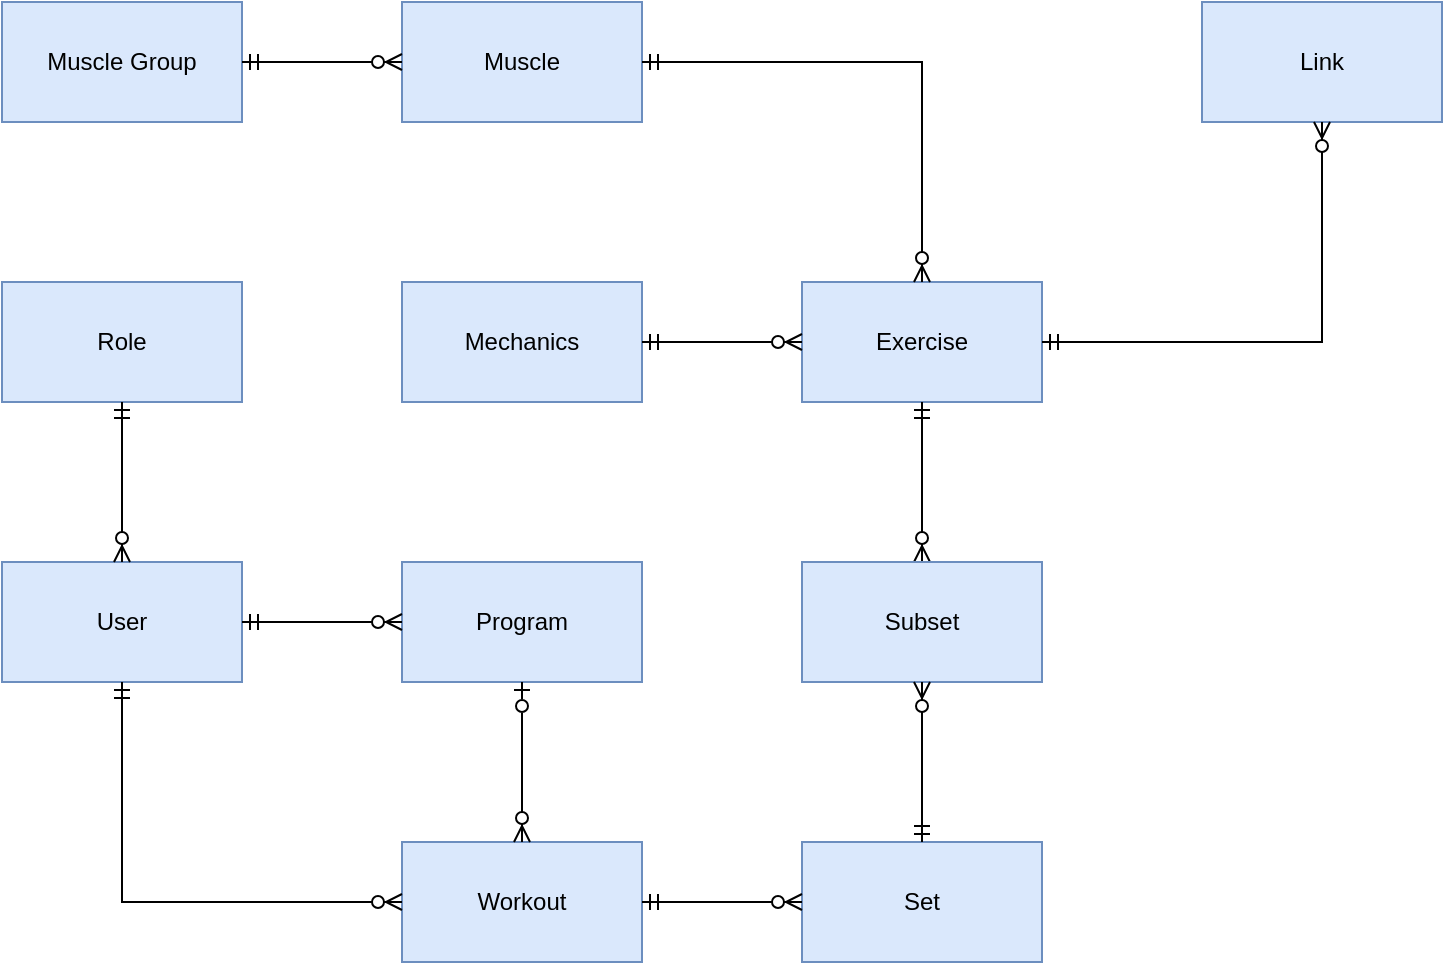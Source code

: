 <mxfile version="15.4.1" type="device"><diagram id="3n1ahzNX7EX7cFru7Kix" name="Page-1"><mxGraphModel dx="780" dy="1112" grid="1" gridSize="10" guides="1" tooltips="1" connect="1" arrows="1" fold="1" page="1" pageScale="1" pageWidth="827" pageHeight="1169" math="0" shadow="0"><root><mxCell id="0"/><mxCell id="1" parent="0"/><mxCell id="lnRB8bJls2bgLiGE1MR_-18" value="Muscle Group" style="rounded=0;whiteSpace=wrap;html=1;fillColor=#dae8fc;strokeColor=#6c8ebf;" parent="1" vertex="1"><mxGeometry x="20" y="20" width="120" height="60" as="geometry"/></mxCell><mxCell id="lnRB8bJls2bgLiGE1MR_-19" value="Muscle" style="rounded=0;whiteSpace=wrap;html=1;fillColor=#dae8fc;strokeColor=#6c8ebf;" parent="1" vertex="1"><mxGeometry x="220" y="20" width="120" height="60" as="geometry"/></mxCell><mxCell id="lnRB8bJls2bgLiGE1MR_-21" value="Mechanics" style="rounded=0;whiteSpace=wrap;html=1;fillColor=#dae8fc;strokeColor=#6c8ebf;" parent="1" vertex="1"><mxGeometry x="220" y="160" width="120" height="60" as="geometry"/></mxCell><mxCell id="lnRB8bJls2bgLiGE1MR_-22" value="Exercise" style="rounded=0;whiteSpace=wrap;html=1;fillColor=#dae8fc;strokeColor=#6c8ebf;" parent="1" vertex="1"><mxGeometry x="420" y="160" width="120" height="60" as="geometry"/></mxCell><mxCell id="lnRB8bJls2bgLiGE1MR_-25" value="Link" style="rounded=0;whiteSpace=wrap;html=1;fillColor=#dae8fc;strokeColor=#6c8ebf;" parent="1" vertex="1"><mxGeometry x="620" y="20" width="120" height="60" as="geometry"/></mxCell><mxCell id="lnRB8bJls2bgLiGE1MR_-33" style="edgeStyle=orthogonalEdgeStyle;rounded=0;orthogonalLoop=1;jettySize=auto;html=1;startArrow=ERzeroToMany;startFill=1;endArrow=ERmandOne;endFill=0;" parent="1" source="lnRB8bJls2bgLiGE1MR_-22" target="lnRB8bJls2bgLiGE1MR_-19" edge="1"><mxGeometry relative="1" as="geometry"><mxPoint x="420" y="50" as="sourcePoint"/><Array as="points"><mxPoint x="480" y="50"/></Array></mxGeometry></mxCell><mxCell id="lnRB8bJls2bgLiGE1MR_-38" style="edgeStyle=orthogonalEdgeStyle;rounded=0;orthogonalLoop=1;jettySize=auto;html=1;startArrow=ERzeroToMany;startFill=1;endArrow=ERmandOne;endFill=0;" parent="1" source="lnRB8bJls2bgLiGE1MR_-37" target="lnRB8bJls2bgLiGE1MR_-22" edge="1"><mxGeometry relative="1" as="geometry"/></mxCell><mxCell id="lnRB8bJls2bgLiGE1MR_-37" value="Subset" style="rounded=0;whiteSpace=wrap;html=1;fillColor=#dae8fc;strokeColor=#6c8ebf;" parent="1" vertex="1"><mxGeometry x="420" y="300" width="120" height="60" as="geometry"/></mxCell><mxCell id="lnRB8bJls2bgLiGE1MR_-39" value="Set" style="rounded=0;whiteSpace=wrap;html=1;fillColor=#dae8fc;strokeColor=#6c8ebf;" parent="1" vertex="1"><mxGeometry x="420" y="440" width="120" height="60" as="geometry"/></mxCell><mxCell id="lnRB8bJls2bgLiGE1MR_-41" value="Workout" style="rounded=0;whiteSpace=wrap;html=1;fillColor=#dae8fc;strokeColor=#6c8ebf;" parent="1" vertex="1"><mxGeometry x="220" y="440" width="120" height="60" as="geometry"/></mxCell><mxCell id="lnRB8bJls2bgLiGE1MR_-43" value="User" style="rounded=0;whiteSpace=wrap;html=1;fillColor=#dae8fc;strokeColor=#6c8ebf;" parent="1" vertex="1"><mxGeometry x="20" y="300" width="120" height="60" as="geometry"/></mxCell><mxCell id="lnRB8bJls2bgLiGE1MR_-44" value="Role" style="rounded=0;whiteSpace=wrap;html=1;fillColor=#dae8fc;strokeColor=#6c8ebf;" parent="1" vertex="1"><mxGeometry x="20" y="160" width="120" height="60" as="geometry"/></mxCell><mxCell id="lnRB8bJls2bgLiGE1MR_-47" value="Program" style="rounded=0;whiteSpace=wrap;html=1;fillColor=#dae8fc;strokeColor=#6c8ebf;" parent="1" vertex="1"><mxGeometry x="220" y="300" width="120" height="60" as="geometry"/></mxCell><mxCell id="mUdwSILf_5xUxRB3v4b6-3" style="edgeStyle=orthogonalEdgeStyle;rounded=0;orthogonalLoop=1;jettySize=auto;html=1;startArrow=ERzeroToMany;startFill=1;endArrow=ERmandOne;endFill=0;" parent="1" source="lnRB8bJls2bgLiGE1MR_-22" target="lnRB8bJls2bgLiGE1MR_-21" edge="1"><mxGeometry relative="1" as="geometry"><mxPoint x="420" y="180" as="sourcePoint"/><mxPoint x="340" y="180" as="targetPoint"/></mxGeometry></mxCell><mxCell id="mUdwSILf_5xUxRB3v4b6-4" style="edgeStyle=orthogonalEdgeStyle;rounded=0;orthogonalLoop=1;jettySize=auto;html=1;startArrow=ERzeroToMany;startFill=1;endArrow=ERmandOne;endFill=0;" parent="1" source="lnRB8bJls2bgLiGE1MR_-19" target="lnRB8bJls2bgLiGE1MR_-18" edge="1"><mxGeometry relative="1" as="geometry"><mxPoint x="430" y="60" as="sourcePoint"/><mxPoint x="350" y="60" as="targetPoint"/></mxGeometry></mxCell><mxCell id="mUdwSILf_5xUxRB3v4b6-5" style="edgeStyle=orthogonalEdgeStyle;rounded=0;orthogonalLoop=1;jettySize=auto;html=1;startArrow=ERzeroToMany;startFill=1;endArrow=ERmandOne;endFill=0;" parent="1" source="lnRB8bJls2bgLiGE1MR_-25" target="lnRB8bJls2bgLiGE1MR_-22" edge="1"><mxGeometry relative="1" as="geometry"><mxPoint x="430" y="60" as="sourcePoint"/><mxPoint x="350" y="60" as="targetPoint"/><Array as="points"><mxPoint x="680" y="190"/></Array></mxGeometry></mxCell><mxCell id="mUdwSILf_5xUxRB3v4b6-7" style="edgeStyle=orthogonalEdgeStyle;rounded=0;orthogonalLoop=1;jettySize=auto;html=1;startArrow=ERzeroToMany;startFill=1;endArrow=ERmandOne;endFill=0;" parent="1" source="lnRB8bJls2bgLiGE1MR_-39" target="lnRB8bJls2bgLiGE1MR_-41" edge="1"><mxGeometry relative="1" as="geometry"><mxPoint x="190" y="380" as="sourcePoint"/><mxPoint x="110" y="380" as="targetPoint"/></mxGeometry></mxCell><mxCell id="mUdwSILf_5xUxRB3v4b6-8" style="edgeStyle=orthogonalEdgeStyle;rounded=0;orthogonalLoop=1;jettySize=auto;html=1;startArrow=ERzeroToMany;startFill=1;endArrow=ERmandOne;endFill=0;" parent="1" source="lnRB8bJls2bgLiGE1MR_-37" target="lnRB8bJls2bgLiGE1MR_-39" edge="1"><mxGeometry relative="1" as="geometry"><mxPoint x="230" y="480" as="sourcePoint"/><mxPoint x="150" y="480" as="targetPoint"/></mxGeometry></mxCell><mxCell id="mUdwSILf_5xUxRB3v4b6-9" style="edgeStyle=orthogonalEdgeStyle;rounded=0;orthogonalLoop=1;jettySize=auto;html=1;startArrow=ERzeroToMany;startFill=1;endArrow=ERmandOne;endFill=0;" parent="1" source="lnRB8bJls2bgLiGE1MR_-43" target="lnRB8bJls2bgLiGE1MR_-44" edge="1"><mxGeometry relative="1" as="geometry"><mxPoint x="230" y="60" as="sourcePoint"/><mxPoint x="150" y="60" as="targetPoint"/></mxGeometry></mxCell><mxCell id="mUdwSILf_5xUxRB3v4b6-10" style="edgeStyle=orthogonalEdgeStyle;rounded=0;orthogonalLoop=1;jettySize=auto;html=1;startArrow=ERzeroToMany;startFill=1;endArrow=ERmandOne;endFill=0;" parent="1" source="lnRB8bJls2bgLiGE1MR_-47" target="lnRB8bJls2bgLiGE1MR_-43" edge="1"><mxGeometry relative="1" as="geometry"><mxPoint x="230" y="60" as="sourcePoint"/><mxPoint x="150" y="60" as="targetPoint"/></mxGeometry></mxCell><mxCell id="mUdwSILf_5xUxRB3v4b6-13" style="edgeStyle=orthogonalEdgeStyle;rounded=0;orthogonalLoop=1;jettySize=auto;html=1;startArrow=ERzeroToMany;startFill=1;endArrow=ERmandOne;endFill=0;" parent="1" source="lnRB8bJls2bgLiGE1MR_-41" target="lnRB8bJls2bgLiGE1MR_-43" edge="1"><mxGeometry relative="1" as="geometry"><mxPoint x="230" y="340" as="sourcePoint"/><mxPoint x="150" y="340" as="targetPoint"/></mxGeometry></mxCell><mxCell id="mUdwSILf_5xUxRB3v4b6-14" style="edgeStyle=orthogonalEdgeStyle;rounded=0;orthogonalLoop=1;jettySize=auto;html=1;startArrow=ERzeroToMany;startFill=1;endArrow=ERzeroToOne;endFill=0;" parent="1" source="lnRB8bJls2bgLiGE1MR_-41" target="lnRB8bJls2bgLiGE1MR_-47" edge="1"><mxGeometry relative="1" as="geometry"><mxPoint x="230" y="340" as="sourcePoint"/><mxPoint x="150" y="340" as="targetPoint"/></mxGeometry></mxCell></root></mxGraphModel></diagram></mxfile>